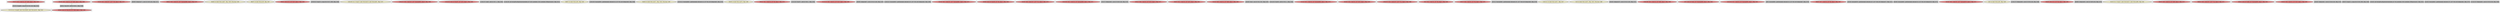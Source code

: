 
digraph G {



node6667->node6669 [style=dotted,color=forestgreen,label="T",fontcolor=forestgreen ]
node6625->node6640 [style=dotted,color=forestgreen,label="T",fontcolor=forestgreen ]
node6644->node6625 [style=dotted,color=forestgreen,label="T",fontcolor=forestgreen ]
node6665->node6667 [style=dotted,color=forestgreen,label="T",fontcolor=forestgreen ]


subgraph cluster68 {


node6669 [penwidth=3.0,fontsize=20,fillcolor=lemonchiffon,label="[71/72]  br i1 %cmp68, label %for.body69, label %for.end101, !dbg !1452",shape=ellipse,style=filled ]



}

subgraph cluster67 {


node6668 [penwidth=3.0,fontsize=20,fillcolor=lightcoral,label="[74/75]  %43 = load i32**, i32*** %b, align 8, !dbg !1475",shape=ellipse,style=filled ]



}

subgraph cluster66 {


node6667 [penwidth=3.0,fontsize=20,fillcolor=grey,label="[70/73]  %cmp68 = icmp ult i32 %35, 100, !dbg !1451",shape=rectangle,style=filled ]



}

subgraph cluster65 {


node6666 [penwidth=3.0,fontsize=20,fillcolor=grey,label="[68/69]  %idxprom77 = zext i32 %39 to i64, !dbg !1471",shape=rectangle,style=filled ]



}

subgraph cluster63 {


node6664 [penwidth=3.0,fontsize=20,fillcolor=lightcoral,label="[80/81]  %50 = load i32*, i32** %arrayidx86, align 8, !dbg !1479",shape=ellipse,style=filled ]



}

subgraph cluster61 {


node6662 [penwidth=3.0,fontsize=20,fillcolor=lemonchiffon,label="[84/85]  br label %for.cond67, !dbg !1499, !llvm.loop !1500",shape=ellipse,style=filled ]



}

subgraph cluster60 {


node6661 [penwidth=3.0,fontsize=20,fillcolor=lemonchiffon,label="[86/87]  br label %for.inc99, !dbg !1497",shape=ellipse,style=filled ]



}

subgraph cluster55 {


node6656 [penwidth=3.0,fontsize=20,fillcolor=lightcoral,label="[90/91]  store i32 0, i32* %j70, align 4, !dbg !1456",shape=ellipse,style=filled ]



}

subgraph cluster53 {


node6654 [penwidth=3.0,fontsize=20,fillcolor=grey,label="[100/101]  %cmp75 = icmp ult i32 %37, 1000, !dbg !1469",shape=rectangle,style=filled ]



}

subgraph cluster51 {


node6652 [penwidth=3.0,fontsize=20,fillcolor=lemonchiffon,label="[104/105]  br i1 %cmp75, label %for.body76, label %for.end91, !dbg !1470",shape=ellipse,style=filled ]



}

subgraph cluster50 {


node6651 [penwidth=3.0,fontsize=20,fillcolor=lightcoral,label="[126/127]  %55 = load i32*, i32** %arrayidx93, align 8, !dbg !1488",shape=ellipse,style=filled ]



}

subgraph cluster49 {


node6650 [penwidth=3.0,fontsize=20,fillcolor=lightcoral,label="[124/125]  store i32 %inc97, i32* %j70, align 4, !dbg !1493",shape=ellipse,style=filled ]



}

subgraph cluster45 {


node6646 [penwidth=3.0,fontsize=20,fillcolor=grey,label="[136/137]  %add = add i32 %57, 1, !dbg !1491",shape=rectangle,style=filled ]



}

subgraph cluster41 {


node6642 [penwidth=3.0,fontsize=20,fillcolor=grey,label="[118/119]  call void @llvm.dbg.declare(metadata i32* %j70, metadata !1610, metadata !DIExpression()), !dbg !1613",shape=rectangle,style=filled ]



}

subgraph cluster39 {


node6640 [penwidth=3.0,fontsize=20,fillcolor=lightcoral,label="[49/50]  store i32 %inc100, i32* %i66, align 4, !dbg !1498",shape=ellipse,style=filled ]



}

subgraph cluster38 {


node6639 [penwidth=3.0,fontsize=20,fillcolor=lemonchiffon,label="[66/67]  br label %for.inc96, !dbg !1492",shape=ellipse,style=filled ]



}

subgraph cluster64 {


node6665 [penwidth=3.0,fontsize=20,fillcolor=lightcoral,label="[76/77]  %35 = load i32, i32* %i66, align 4, !dbg !1449",shape=ellipse,style=filled ]



}

subgraph cluster46 {


node6647 [penwidth=3.0,fontsize=20,fillcolor=grey,label="[128/129]  %arrayidx95 = getelementptr inbounds i32, i32* %55, i64 %idxprom94, !dbg !1488",shape=rectangle,style=filled ]



}

subgraph cluster37 {


node6638 [penwidth=3.0,fontsize=20,fillcolor=lemonchiffon,label="[64/65]  br label %for.cond71, !dbg !1494, !llvm.loop !1495",shape=ellipse,style=filled ]



}

subgraph cluster36 {


node6637 [penwidth=3.0,fontsize=20,fillcolor=grey,label="[110/111]  %arrayidx84 = getelementptr inbounds i32, i32* %45, i64 %idxprom83, !dbg !1475",shape=rectangle,style=filled ]



}

subgraph cluster59 {


node6660 [penwidth=3.0,fontsize=20,fillcolor=lemonchiffon,label="[94/95]  br label %for.cond74, !dbg !1466",shape=ellipse,style=filled ]



}

subgraph cluster15 {


node6616 [penwidth=3.0,fontsize=20,fillcolor=lightcoral,label="[30/31]  %41 = load i32, i32* %k, align 4, !dbg !1474",shape=ellipse,style=filled ]



}

subgraph cluster40 {


node6641 [penwidth=3.0,fontsize=20,fillcolor=grey,label="[122/123]  %inc97 = add i32 %58, 1, !dbg !1493",shape=rectangle,style=filled ]



}

subgraph cluster35 {


node6636 [penwidth=3.0,fontsize=20,fillcolor=lightcoral,label="[112/113]  %56 = load i32, i32* %j70, align 4, !dbg !1490",shape=ellipse,style=filled ]



}

subgraph cluster54 {


node6655 [penwidth=3.0,fontsize=20,fillcolor=grey,label="[98/99]  %idxprom87 = zext i32 %51 to i64, !dbg !1479",shape=rectangle,style=filled ]



}

subgraph cluster42 {


node6643 [penwidth=3.0,fontsize=20,fillcolor=grey,label="[120/121]  %arrayidx93 = getelementptr inbounds i32*, i32** %53, i64 %idxprom92, !dbg !1488",shape=rectangle,style=filled ]



}

subgraph cluster11 {


node6612 [penwidth=3.0,fontsize=20,fillcolor=lightcoral,label="[22/23]  %45 = load i32*, i32** %arrayidx82, align 8, !dbg !1475",shape=ellipse,style=filled ]



}

subgraph cluster43 {


node6644 [penwidth=3.0,fontsize=20,fillcolor=lightcoral,label="[78/79]  %59 = load i32, i32* %i66, align 4, !dbg !1498",shape=ellipse,style=filled ]



}

subgraph cluster19 {


node6620 [penwidth=3.0,fontsize=20,fillcolor=lightcoral,label="[38/39]  store i32 %inc90, i32* %k, align 4, !dbg !1484",shape=ellipse,style=filled ]



}

subgraph cluster9 {


node6610 [penwidth=3.0,fontsize=20,fillcolor=lightcoral,label="[18/19]  %48 = load i32**, i32*** %c, align 8, !dbg !1479",shape=ellipse,style=filled ]



}

subgraph cluster52 {


node6653 [penwidth=3.0,fontsize=20,fillcolor=lightcoral,label="[102/103]  %42 = load i32, i32* %arrayidx80, align 4, !dbg !1471",shape=ellipse,style=filled ]



}

subgraph cluster8 {


node6609 [penwidth=3.0,fontsize=20,fillcolor=grey,label="[16/17]  %idxprom83 = zext i32 %46 to i64, !dbg !1475",shape=rectangle,style=filled ]



}

subgraph cluster10 {


node6611 [penwidth=3.0,fontsize=20,fillcolor=lightcoral,label="[20/21]  %46 = load i32, i32* %j70, align 4, !dbg !1477",shape=ellipse,style=filled ]



}

subgraph cluster23 {


node6624 [penwidth=3.0,fontsize=20,fillcolor=lightcoral,label="[46/47]  %51 = load i32, i32* %j70, align 4, !dbg !1481",shape=ellipse,style=filled ]



}

subgraph cluster7 {


node6608 [penwidth=3.0,fontsize=20,fillcolor=lightcoral,label="[14/15]  %49 = load i32, i32* %i66, align 4, !dbg !1480",shape=ellipse,style=filled ]



}

subgraph cluster14 {


node6615 [penwidth=3.0,fontsize=20,fillcolor=grey,label="[28/29]  %mul = mul i32 %42, %47, !dbg !1478",shape=rectangle,style=filled ]



}

subgraph cluster44 {


node6645 [penwidth=3.0,fontsize=20,fillcolor=grey,label="[134/135]  %inc90 = add i32 %52, 1, !dbg !1484",shape=rectangle,style=filled ]



}

subgraph cluster6 {


node6607 [penwidth=3.0,fontsize=20,fillcolor=lightcoral,label="[12/13]  %47 = load i32, i32* %arrayidx84, align 4, !dbg !1475",shape=ellipse,style=filled ]



}

subgraph cluster30 {


node6631 [penwidth=3.0,fontsize=20,fillcolor=lightcoral,label="[62/63]  %36 = load i32, i32* %j70, align 4, !dbg !1458",shape=ellipse,style=filled ]



}

subgraph cluster31 {


node6632 [penwidth=3.0,fontsize=20,fillcolor=lightcoral,label="[106/107]  %53 = load i32**, i32*** %c, align 8, !dbg !1488",shape=ellipse,style=filled ]



}

subgraph cluster0 {


node6601 [penwidth=3.0,fontsize=20,fillcolor=lightcoral,label="[0/1]  %52 = load i32, i32* %k, align 4, !dbg !1484",shape=ellipse,style=filled ]



}

subgraph cluster13 {


node6614 [penwidth=3.0,fontsize=20,fillcolor=lightcoral,label="[26/27]  %44 = load i32, i32* %k, align 4, !dbg !1476",shape=ellipse,style=filled ]



}

subgraph cluster5 {


node6606 [penwidth=3.0,fontsize=20,fillcolor=grey,label="[10/11]  %arrayidx86 = getelementptr inbounds i32*, i32** %48, i64 %idxprom85, !dbg !1479",shape=rectangle,style=filled ]



}

subgraph cluster47 {


node6648 [penwidth=3.0,fontsize=20,fillcolor=lemonchiffon,label="[130/131]  br label %for.cond71, !dbg !1457",shape=ellipse,style=filled ]



}

subgraph cluster1 {


node6602 [penwidth=3.0,fontsize=20,fillcolor=lemonchiffon,label="[2/3]  br label %for.cond74, !dbg !1485, !llvm.loop !1486",shape=ellipse,style=filled ]



}

subgraph cluster58 {


node6659 [penwidth=3.0,fontsize=20,fillcolor=grey,label="[92/93]  %idxprom79 = zext i32 %41 to i64, !dbg !1471",shape=rectangle,style=filled ]



}

subgraph cluster32 {


node6633 [penwidth=3.0,fontsize=20,fillcolor=lightcoral,label="[108/109]  %54 = load i32, i32* %i66, align 4, !dbg !1489",shape=ellipse,style=filled ]



}

subgraph cluster3 {


node6604 [penwidth=3.0,fontsize=20,fillcolor=lightcoral,label="[6/7]  store i32 %mul, i32* %arrayidx88, align 4, !dbg !1482",shape=ellipse,style=filled ]



}

subgraph cluster48 {


node6649 [penwidth=3.0,fontsize=20,fillcolor=lightcoral,label="[132/133]  %57 = load i32, i32* %arrayidx95, align 4, !dbg !1491",shape=ellipse,style=filled ]



}

subgraph cluster4 {


node6605 [penwidth=3.0,fontsize=20,fillcolor=grey,label="[8/9]  %arrayidx88 = getelementptr inbounds i32, i32* %50, i64 %idxprom87, !dbg !1479",shape=rectangle,style=filled ]



}

subgraph cluster57 {


node6658 [penwidth=3.0,fontsize=20,fillcolor=lightcoral,label="[96/97]  %37 = load i32, i32* %k, align 4, !dbg !1467",shape=ellipse,style=filled ]



}

subgraph cluster17 {


node6618 [penwidth=3.0,fontsize=20,fillcolor=grey,label="[34/35]  %arrayidx78 = getelementptr inbounds i32*, i32** %38, i64 %idxprom77, !dbg !1471",shape=rectangle,style=filled ]



}

subgraph cluster62 {


node6663 [penwidth=3.0,fontsize=20,fillcolor=grey,label="[82/83]  %arrayidx80 = getelementptr inbounds i32, i32* %40, i64 %idxprom79, !dbg !1471",shape=rectangle,style=filled ]



}

subgraph cluster16 {


node6617 [penwidth=3.0,fontsize=20,fillcolor=lightcoral,label="[32/33]  %40 = load i32*, i32** %arrayidx78, align 8, !dbg !1471",shape=ellipse,style=filled ]



}

subgraph cluster2 {


node6603 [penwidth=3.0,fontsize=20,fillcolor=lemonchiffon,label="[4/5]  br label %for.inc89, !dbg !1483",shape=ellipse,style=filled ]



}

subgraph cluster34 {


node6635 [penwidth=3.0,fontsize=20,fillcolor=grey,label="[116/117]  %idxprom94 = zext i32 %56 to i64, !dbg !1488",shape=rectangle,style=filled ]



}

subgraph cluster22 {


node6623 [penwidth=3.0,fontsize=20,fillcolor=lightcoral,label="[44/45]  store i32 0, i32* %k, align 4, !dbg !1465",shape=ellipse,style=filled ]



}

subgraph cluster56 {


node6657 [penwidth=3.0,fontsize=20,fillcolor=grey,label="[88/89]  %idxprom85 = zext i32 %49 to i64, !dbg !1479",shape=rectangle,style=filled ]



}

subgraph cluster25 {


node6626 [penwidth=3.0,fontsize=20,fillcolor=lemonchiffon,label="[52/53]  br i1 %cmp72, label %for.body73, label %for.end98, !dbg !1461",shape=ellipse,style=filled ]



}

subgraph cluster18 {


node6619 [penwidth=3.0,fontsize=20,fillcolor=lightcoral,label="[36/37]  %39 = load i32, i32* %i66, align 4, !dbg !1473",shape=ellipse,style=filled ]



}

subgraph cluster29 {


node6630 [penwidth=3.0,fontsize=20,fillcolor=lightcoral,label="[60/61]  %38 = load i32**, i32*** %a, align 8, !dbg !1471",shape=ellipse,style=filled ]



}

subgraph cluster20 {


node6621 [penwidth=3.0,fontsize=20,fillcolor=lightcoral,label="[40/41]  store i32 %add, i32* %arrayidx95, align 4, !dbg !1491",shape=ellipse,style=filled ]



}

subgraph cluster26 {


node6627 [penwidth=3.0,fontsize=20,fillcolor=lightcoral,label="[54/55]  %58 = load i32, i32* %j70, align 4, !dbg !1493",shape=ellipse,style=filled ]



}

subgraph cluster24 {


node6625 [penwidth=3.0,fontsize=20,fillcolor=grey,label="[48/51]  %inc100 = add i32 %59, 1, !dbg !1498",shape=rectangle,style=filled ]



}

subgraph cluster28 {


node6629 [penwidth=3.0,fontsize=20,fillcolor=grey,label="[58/59]  %idxprom81 = zext i32 %44 to i64, !dbg !1475",shape=rectangle,style=filled ]



}

subgraph cluster27 {


node6628 [penwidth=3.0,fontsize=20,fillcolor=grey,label="[56/57]  %cmp72 = icmp ult i32 %36, 3000, !dbg !1460",shape=rectangle,style=filled ]



}

subgraph cluster21 {


node6622 [penwidth=3.0,fontsize=20,fillcolor=grey,label="[42/43]  call void @llvm.dbg.declare(metadata i32* %k, metadata !1619, metadata !DIExpression()), !dbg !1622",shape=rectangle,style=filled ]



}

subgraph cluster12 {


node6613 [penwidth=3.0,fontsize=20,fillcolor=grey,label="[24/25]  %arrayidx82 = getelementptr inbounds i32*, i32** %43, i64 %idxprom81, !dbg !1475",shape=rectangle,style=filled ]



}

subgraph cluster33 {


node6634 [penwidth=3.0,fontsize=20,fillcolor=grey,label="[114/115]  %idxprom92 = zext i32 %54 to i64, !dbg !1488",shape=rectangle,style=filled ]



}

}
